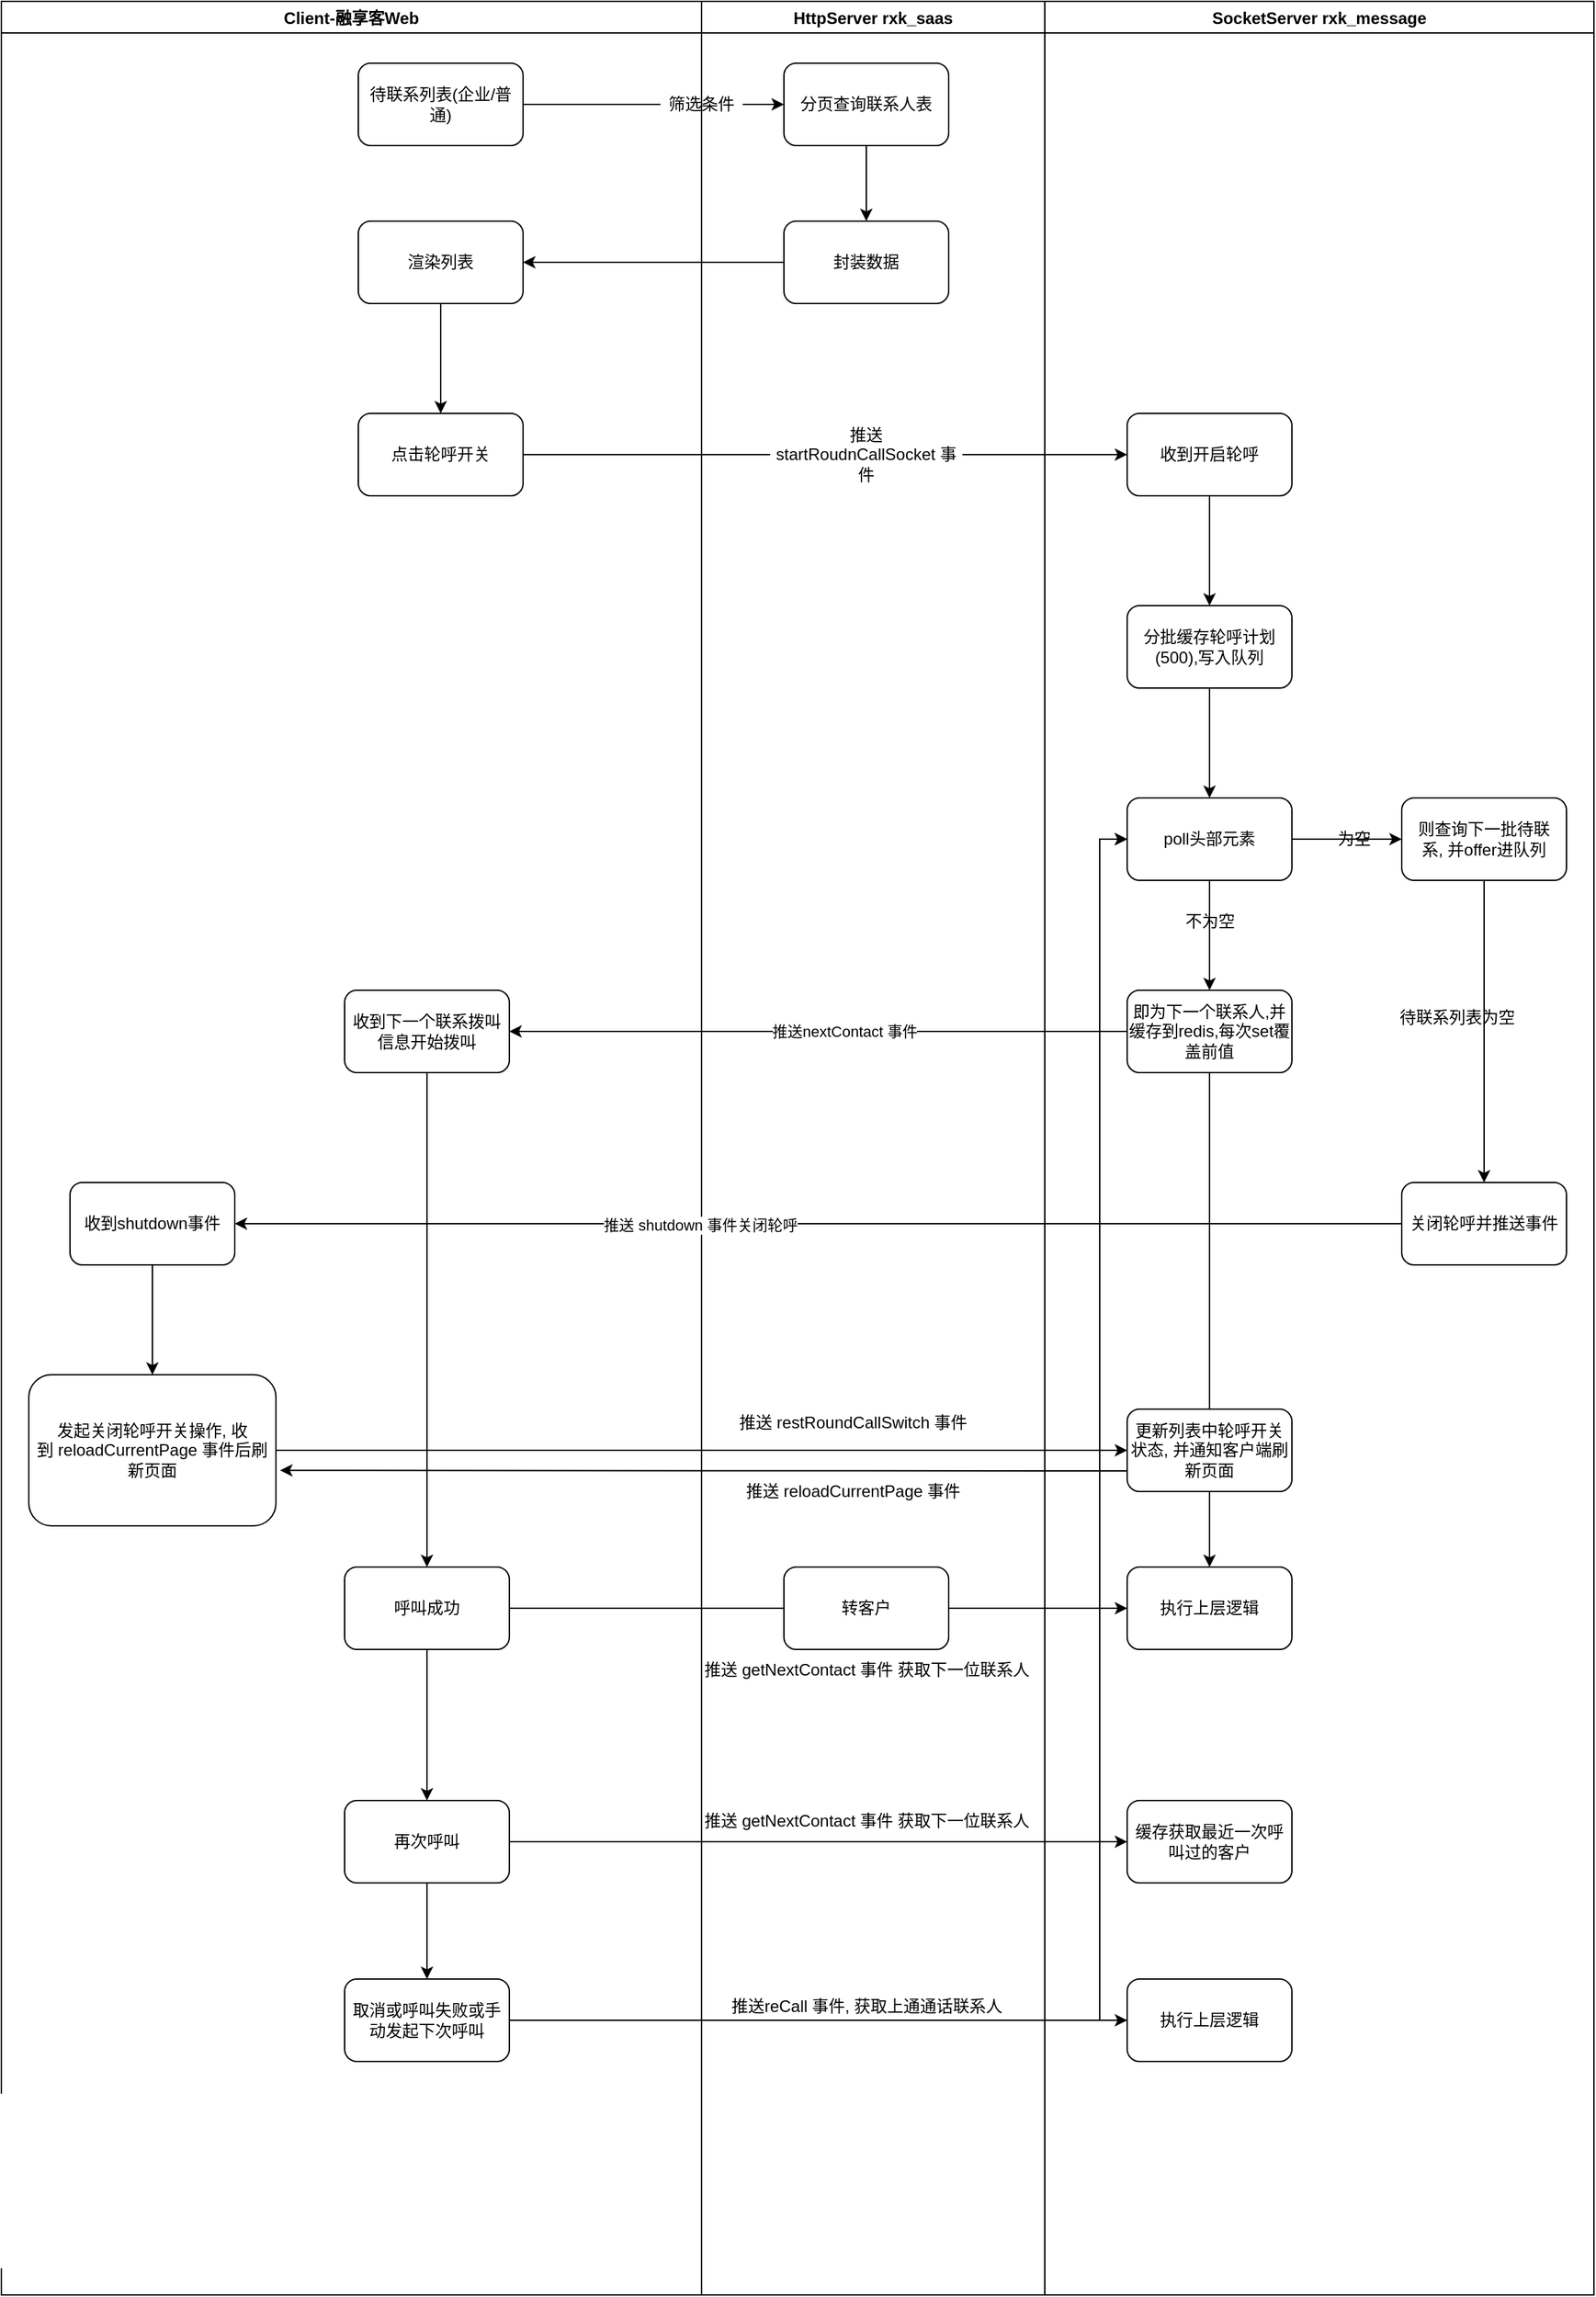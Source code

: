<mxfile version="20.3.3" type="github">
  <diagram name="Page-1" id="c7488fd3-1785-93aa-aadb-54a6760d102a">
    <mxGraphModel dx="2336" dy="698" grid="1" gridSize="10" guides="1" tooltips="1" connect="1" arrows="1" fold="1" page="1" pageScale="1" pageWidth="1100" pageHeight="850" background="none" math="0" shadow="0">
      <root>
        <mxCell id="0" />
        <mxCell id="1" parent="0" />
        <mxCell id="j-hrNfwqryrFLlmtQv2E-1" value="Client-融享客Web" style="swimlane;" vertex="1" parent="1">
          <mxGeometry x="-50" y="60" width="510" height="1670" as="geometry" />
        </mxCell>
        <mxCell id="j-hrNfwqryrFLlmtQv2E-5" value="待联系列表(企业/普通)" style="rounded=1;whiteSpace=wrap;html=1;" vertex="1" parent="j-hrNfwqryrFLlmtQv2E-1">
          <mxGeometry x="260" y="45" width="120" height="60" as="geometry" />
        </mxCell>
        <mxCell id="j-hrNfwqryrFLlmtQv2E-15" value="" style="edgeStyle=orthogonalEdgeStyle;rounded=0;orthogonalLoop=1;jettySize=auto;html=1;" edge="1" parent="j-hrNfwqryrFLlmtQv2E-1" source="j-hrNfwqryrFLlmtQv2E-12" target="j-hrNfwqryrFLlmtQv2E-14">
          <mxGeometry relative="1" as="geometry" />
        </mxCell>
        <mxCell id="j-hrNfwqryrFLlmtQv2E-12" value="渲染列表" style="whiteSpace=wrap;html=1;rounded=1;" vertex="1" parent="j-hrNfwqryrFLlmtQv2E-1">
          <mxGeometry x="260" y="160" width="120" height="60" as="geometry" />
        </mxCell>
        <mxCell id="j-hrNfwqryrFLlmtQv2E-14" value="点击轮呼开关" style="whiteSpace=wrap;html=1;rounded=1;" vertex="1" parent="j-hrNfwqryrFLlmtQv2E-1">
          <mxGeometry x="260" y="300" width="120" height="60" as="geometry" />
        </mxCell>
        <mxCell id="j-hrNfwqryrFLlmtQv2E-62" value="" style="edgeStyle=orthogonalEdgeStyle;rounded=0;orthogonalLoop=1;jettySize=auto;html=1;" edge="1" parent="j-hrNfwqryrFLlmtQv2E-1" source="j-hrNfwqryrFLlmtQv2E-32" target="j-hrNfwqryrFLlmtQv2E-61">
          <mxGeometry relative="1" as="geometry" />
        </mxCell>
        <mxCell id="j-hrNfwqryrFLlmtQv2E-32" value="收到下一个联系拨叫信息开始拨叫" style="rounded=1;whiteSpace=wrap;html=1;" vertex="1" parent="j-hrNfwqryrFLlmtQv2E-1">
          <mxGeometry x="250" y="720" width="120" height="60" as="geometry" />
        </mxCell>
        <mxCell id="j-hrNfwqryrFLlmtQv2E-54" value="" style="edgeStyle=orthogonalEdgeStyle;rounded=0;orthogonalLoop=1;jettySize=auto;html=1;" edge="1" parent="j-hrNfwqryrFLlmtQv2E-1" source="j-hrNfwqryrFLlmtQv2E-50" target="j-hrNfwqryrFLlmtQv2E-53">
          <mxGeometry relative="1" as="geometry" />
        </mxCell>
        <mxCell id="j-hrNfwqryrFLlmtQv2E-50" value="收到shutdown事件" style="rounded=1;whiteSpace=wrap;html=1;" vertex="1" parent="j-hrNfwqryrFLlmtQv2E-1">
          <mxGeometry x="50" y="860" width="120" height="60" as="geometry" />
        </mxCell>
        <mxCell id="j-hrNfwqryrFLlmtQv2E-53" value="发起关闭轮呼开关操作,&amp;nbsp;收到&amp;nbsp;&lt;span style=&quot;&quot;&gt;reloadCurrentPage&amp;nbsp;事件后刷新页面&lt;/span&gt;" style="rounded=1;whiteSpace=wrap;html=1;" vertex="1" parent="j-hrNfwqryrFLlmtQv2E-1">
          <mxGeometry x="20" y="1000" width="180" height="110" as="geometry" />
        </mxCell>
        <mxCell id="j-hrNfwqryrFLlmtQv2E-84" style="edgeStyle=orthogonalEdgeStyle;rounded=0;orthogonalLoop=1;jettySize=auto;html=1;exitX=0.5;exitY=1;exitDx=0;exitDy=0;" edge="1" parent="j-hrNfwqryrFLlmtQv2E-1" source="j-hrNfwqryrFLlmtQv2E-61" target="j-hrNfwqryrFLlmtQv2E-78">
          <mxGeometry relative="1" as="geometry" />
        </mxCell>
        <mxCell id="j-hrNfwqryrFLlmtQv2E-61" value="呼叫成功" style="rounded=1;whiteSpace=wrap;html=1;" vertex="1" parent="j-hrNfwqryrFLlmtQv2E-1">
          <mxGeometry x="250" y="1140" width="120" height="60" as="geometry" />
        </mxCell>
        <mxCell id="j-hrNfwqryrFLlmtQv2E-69" value="取消或呼叫失败或手动发起下次呼叫" style="rounded=1;whiteSpace=wrap;html=1;" vertex="1" parent="j-hrNfwqryrFLlmtQv2E-1">
          <mxGeometry x="250" y="1440" width="120" height="60" as="geometry" />
        </mxCell>
        <mxCell id="j-hrNfwqryrFLlmtQv2E-85" style="edgeStyle=orthogonalEdgeStyle;rounded=0;orthogonalLoop=1;jettySize=auto;html=1;exitX=0.5;exitY=1;exitDx=0;exitDy=0;" edge="1" parent="j-hrNfwqryrFLlmtQv2E-1" source="j-hrNfwqryrFLlmtQv2E-78" target="j-hrNfwqryrFLlmtQv2E-69">
          <mxGeometry relative="1" as="geometry" />
        </mxCell>
        <mxCell id="j-hrNfwqryrFLlmtQv2E-78" value="再次呼叫" style="rounded=1;whiteSpace=wrap;html=1;" vertex="1" parent="j-hrNfwqryrFLlmtQv2E-1">
          <mxGeometry x="250" y="1310" width="120" height="60" as="geometry" />
        </mxCell>
        <mxCell id="j-hrNfwqryrFLlmtQv2E-2" value="HttpServer rxk_saas" style="swimlane;startSize=23;" vertex="1" parent="1">
          <mxGeometry x="460" y="60" width="250" height="1670" as="geometry" />
        </mxCell>
        <mxCell id="j-hrNfwqryrFLlmtQv2E-11" value="" style="edgeStyle=orthogonalEdgeStyle;rounded=0;orthogonalLoop=1;jettySize=auto;html=1;" edge="1" parent="j-hrNfwqryrFLlmtQv2E-2" source="j-hrNfwqryrFLlmtQv2E-6" target="j-hrNfwqryrFLlmtQv2E-10">
          <mxGeometry relative="1" as="geometry" />
        </mxCell>
        <mxCell id="j-hrNfwqryrFLlmtQv2E-6" value="分页查询联系人表" style="whiteSpace=wrap;html=1;rounded=1;" vertex="1" parent="j-hrNfwqryrFLlmtQv2E-2">
          <mxGeometry x="60" y="45" width="120" height="60" as="geometry" />
        </mxCell>
        <mxCell id="j-hrNfwqryrFLlmtQv2E-10" value="封装数据" style="whiteSpace=wrap;html=1;rounded=1;" vertex="1" parent="j-hrNfwqryrFLlmtQv2E-2">
          <mxGeometry x="60" y="160" width="120" height="60" as="geometry" />
        </mxCell>
        <mxCell id="j-hrNfwqryrFLlmtQv2E-18" value="推送startRoudnCallSocket&amp;nbsp;事件" style="text;html=1;strokeColor=none;fillColor=none;align=center;verticalAlign=middle;whiteSpace=wrap;rounded=0;" vertex="1" parent="j-hrNfwqryrFLlmtQv2E-2">
          <mxGeometry x="50" y="315" width="140" height="30" as="geometry" />
        </mxCell>
        <mxCell id="j-hrNfwqryrFLlmtQv2E-59" value="推送&amp;nbsp;reloadCurrentPage&amp;nbsp;事件" style="text;html=1;align=center;verticalAlign=middle;resizable=0;points=[];autosize=1;strokeColor=none;fillColor=none;" vertex="1" parent="j-hrNfwqryrFLlmtQv2E-2">
          <mxGeometry x="20" y="1070" width="180" height="30" as="geometry" />
        </mxCell>
        <mxCell id="j-hrNfwqryrFLlmtQv2E-66" value="推送&amp;nbsp;getNextContact&amp;nbsp;事件&amp;nbsp;获取下一位联系人" style="text;html=1;align=center;verticalAlign=middle;resizable=0;points=[];autosize=1;strokeColor=none;fillColor=none;" vertex="1" parent="j-hrNfwqryrFLlmtQv2E-2">
          <mxGeometry x="-10" y="1200" width="260" height="30" as="geometry" />
        </mxCell>
        <mxCell id="j-hrNfwqryrFLlmtQv2E-75" value="推送&amp;nbsp;getNextContact&amp;nbsp;事件&amp;nbsp;获取下一位联系人" style="text;html=1;align=center;verticalAlign=middle;resizable=0;points=[];autosize=1;strokeColor=none;fillColor=none;" vertex="1" parent="j-hrNfwqryrFLlmtQv2E-2">
          <mxGeometry x="-10" y="1310" width="260" height="30" as="geometry" />
        </mxCell>
        <mxCell id="j-hrNfwqryrFLlmtQv2E-82" value="推送reCall&amp;nbsp;事件,&amp;nbsp;获取上通通话联系人" style="text;html=1;align=center;verticalAlign=middle;resizable=0;points=[];autosize=1;strokeColor=none;fillColor=none;" vertex="1" parent="j-hrNfwqryrFLlmtQv2E-2">
          <mxGeometry x="10" y="1445" width="220" height="30" as="geometry" />
        </mxCell>
        <mxCell id="j-hrNfwqryrFLlmtQv2E-87" value="推送&amp;nbsp;restRoundCallSwitch 事件" style="text;html=1;align=center;verticalAlign=middle;resizable=0;points=[];autosize=1;strokeColor=none;fillColor=none;" vertex="1" parent="j-hrNfwqryrFLlmtQv2E-2">
          <mxGeometry x="15" y="1020" width="190" height="30" as="geometry" />
        </mxCell>
        <mxCell id="j-hrNfwqryrFLlmtQv2E-3" value="SocketServer rxk_message" style="swimlane;startSize=23;" vertex="1" parent="1">
          <mxGeometry x="710" y="60" width="400" height="1670" as="geometry" />
        </mxCell>
        <mxCell id="j-hrNfwqryrFLlmtQv2E-21" value="" style="edgeStyle=orthogonalEdgeStyle;rounded=0;orthogonalLoop=1;jettySize=auto;html=1;" edge="1" parent="j-hrNfwqryrFLlmtQv2E-3" source="j-hrNfwqryrFLlmtQv2E-16" target="j-hrNfwqryrFLlmtQv2E-20">
          <mxGeometry relative="1" as="geometry" />
        </mxCell>
        <mxCell id="j-hrNfwqryrFLlmtQv2E-16" value="收到开启轮呼" style="whiteSpace=wrap;html=1;rounded=1;" vertex="1" parent="j-hrNfwqryrFLlmtQv2E-3">
          <mxGeometry x="60" y="300" width="120" height="60" as="geometry" />
        </mxCell>
        <mxCell id="j-hrNfwqryrFLlmtQv2E-23" value="" style="edgeStyle=orthogonalEdgeStyle;rounded=0;orthogonalLoop=1;jettySize=auto;html=1;" edge="1" parent="j-hrNfwqryrFLlmtQv2E-3" source="j-hrNfwqryrFLlmtQv2E-20" target="j-hrNfwqryrFLlmtQv2E-22">
          <mxGeometry relative="1" as="geometry" />
        </mxCell>
        <mxCell id="j-hrNfwqryrFLlmtQv2E-20" value="分批缓存轮呼计划(500),写入队列" style="whiteSpace=wrap;html=1;rounded=1;" vertex="1" parent="j-hrNfwqryrFLlmtQv2E-3">
          <mxGeometry x="60" y="440" width="120" height="60" as="geometry" />
        </mxCell>
        <mxCell id="j-hrNfwqryrFLlmtQv2E-28" value="" style="edgeStyle=orthogonalEdgeStyle;rounded=0;orthogonalLoop=1;jettySize=auto;html=1;" edge="1" parent="j-hrNfwqryrFLlmtQv2E-3" source="j-hrNfwqryrFLlmtQv2E-22" target="j-hrNfwqryrFLlmtQv2E-27">
          <mxGeometry relative="1" as="geometry" />
        </mxCell>
        <mxCell id="j-hrNfwqryrFLlmtQv2E-45" value="" style="edgeStyle=orthogonalEdgeStyle;rounded=0;orthogonalLoop=1;jettySize=auto;html=1;" edge="1" parent="j-hrNfwqryrFLlmtQv2E-3" source="j-hrNfwqryrFLlmtQv2E-22" target="j-hrNfwqryrFLlmtQv2E-44">
          <mxGeometry relative="1" as="geometry" />
        </mxCell>
        <mxCell id="j-hrNfwqryrFLlmtQv2E-22" value="poll头部元素" style="whiteSpace=wrap;html=1;rounded=1;" vertex="1" parent="j-hrNfwqryrFLlmtQv2E-3">
          <mxGeometry x="60" y="580" width="120" height="60" as="geometry" />
        </mxCell>
        <mxCell id="j-hrNfwqryrFLlmtQv2E-64" value="" style="edgeStyle=orthogonalEdgeStyle;rounded=0;orthogonalLoop=1;jettySize=auto;html=1;" edge="1" parent="j-hrNfwqryrFLlmtQv2E-3" source="j-hrNfwqryrFLlmtQv2E-27" target="j-hrNfwqryrFLlmtQv2E-63">
          <mxGeometry relative="1" as="geometry" />
        </mxCell>
        <mxCell id="j-hrNfwqryrFLlmtQv2E-27" value="即为下一个联系人,并缓存到redis,每次set覆盖前值" style="whiteSpace=wrap;html=1;rounded=1;" vertex="1" parent="j-hrNfwqryrFLlmtQv2E-3">
          <mxGeometry x="60" y="720" width="120" height="60" as="geometry" />
        </mxCell>
        <mxCell id="j-hrNfwqryrFLlmtQv2E-29" value="不为空" style="text;html=1;align=center;verticalAlign=middle;resizable=0;points=[];autosize=1;strokeColor=none;fillColor=none;" vertex="1" parent="j-hrNfwqryrFLlmtQv2E-3">
          <mxGeometry x="90" y="655" width="60" height="30" as="geometry" />
        </mxCell>
        <mxCell id="j-hrNfwqryrFLlmtQv2E-44" value="则查询下一批待联系,&amp;nbsp;并offer进队列" style="whiteSpace=wrap;html=1;rounded=1;" vertex="1" parent="j-hrNfwqryrFLlmtQv2E-3">
          <mxGeometry x="260" y="580" width="120" height="60" as="geometry" />
        </mxCell>
        <mxCell id="j-hrNfwqryrFLlmtQv2E-47" value="为空" style="text;html=1;align=center;verticalAlign=middle;resizable=0;points=[];autosize=1;strokeColor=none;fillColor=none;" vertex="1" parent="j-hrNfwqryrFLlmtQv2E-3">
          <mxGeometry x="200" y="595" width="50" height="30" as="geometry" />
        </mxCell>
        <mxCell id="j-hrNfwqryrFLlmtQv2E-55" value="更新列表中轮呼开关状态,&amp;nbsp;并通知客户端刷新页面" style="rounded=1;whiteSpace=wrap;html=1;" vertex="1" parent="j-hrNfwqryrFLlmtQv2E-3">
          <mxGeometry x="60" y="1025" width="120" height="60" as="geometry" />
        </mxCell>
        <mxCell id="j-hrNfwqryrFLlmtQv2E-63" value="执行上层逻辑" style="whiteSpace=wrap;html=1;rounded=1;" vertex="1" parent="j-hrNfwqryrFLlmtQv2E-3">
          <mxGeometry x="60" y="1140" width="120" height="60" as="geometry" />
        </mxCell>
        <mxCell id="j-hrNfwqryrFLlmtQv2E-76" style="edgeStyle=orthogonalEdgeStyle;rounded=0;orthogonalLoop=1;jettySize=auto;html=1;exitX=0;exitY=0.5;exitDx=0;exitDy=0;entryX=0;entryY=0.5;entryDx=0;entryDy=0;" edge="1" parent="j-hrNfwqryrFLlmtQv2E-3" source="j-hrNfwqryrFLlmtQv2E-73" target="j-hrNfwqryrFLlmtQv2E-22">
          <mxGeometry relative="1" as="geometry" />
        </mxCell>
        <mxCell id="j-hrNfwqryrFLlmtQv2E-73" value="执行上层逻辑" style="whiteSpace=wrap;html=1;rounded=1;" vertex="1" parent="j-hrNfwqryrFLlmtQv2E-3">
          <mxGeometry x="60" y="1440" width="120" height="60" as="geometry" />
        </mxCell>
        <mxCell id="j-hrNfwqryrFLlmtQv2E-77" style="edgeStyle=orthogonalEdgeStyle;rounded=0;orthogonalLoop=1;jettySize=auto;html=1;exitX=0;exitY=0.5;exitDx=0;exitDy=0;entryX=0;entryY=0.5;entryDx=0;entryDy=0;" edge="1" parent="j-hrNfwqryrFLlmtQv2E-3" source="j-hrNfwqryrFLlmtQv2E-63" target="j-hrNfwqryrFLlmtQv2E-22">
          <mxGeometry relative="1" as="geometry">
            <mxPoint x="40" y="600" as="targetPoint" />
          </mxGeometry>
        </mxCell>
        <mxCell id="j-hrNfwqryrFLlmtQv2E-80" value="缓存获取最近一次呼叫过的客户" style="whiteSpace=wrap;html=1;rounded=1;" vertex="1" parent="j-hrNfwqryrFLlmtQv2E-3">
          <mxGeometry x="60" y="1310" width="120" height="60" as="geometry" />
        </mxCell>
        <mxCell id="j-hrNfwqryrFLlmtQv2E-48" value="关闭轮呼并推送事件" style="whiteSpace=wrap;html=1;rounded=1;" vertex="1" parent="j-hrNfwqryrFLlmtQv2E-3">
          <mxGeometry x="260" y="860" width="120" height="60" as="geometry" />
        </mxCell>
        <mxCell id="j-hrNfwqryrFLlmtQv2E-49" value="" style="edgeStyle=orthogonalEdgeStyle;rounded=0;orthogonalLoop=1;jettySize=auto;html=1;" edge="1" parent="j-hrNfwqryrFLlmtQv2E-3" source="j-hrNfwqryrFLlmtQv2E-44" target="j-hrNfwqryrFLlmtQv2E-48">
          <mxGeometry relative="1" as="geometry" />
        </mxCell>
        <mxCell id="j-hrNfwqryrFLlmtQv2E-7" value="" style="edgeStyle=orthogonalEdgeStyle;rounded=0;orthogonalLoop=1;jettySize=auto;html=1;startArrow=none;" edge="1" parent="1" source="j-hrNfwqryrFLlmtQv2E-8" target="j-hrNfwqryrFLlmtQv2E-6">
          <mxGeometry relative="1" as="geometry" />
        </mxCell>
        <mxCell id="j-hrNfwqryrFLlmtQv2E-8" value="筛选条件" style="text;html=1;strokeColor=none;fillColor=none;align=center;verticalAlign=middle;whiteSpace=wrap;rounded=0;" vertex="1" parent="1">
          <mxGeometry x="430" y="120" width="60" height="30" as="geometry" />
        </mxCell>
        <mxCell id="j-hrNfwqryrFLlmtQv2E-9" value="" style="edgeStyle=orthogonalEdgeStyle;rounded=0;orthogonalLoop=1;jettySize=auto;html=1;endArrow=none;" edge="1" parent="1" source="j-hrNfwqryrFLlmtQv2E-5" target="j-hrNfwqryrFLlmtQv2E-8">
          <mxGeometry relative="1" as="geometry">
            <mxPoint x="400" y="135" as="sourcePoint" />
            <mxPoint x="520" y="135" as="targetPoint" />
          </mxGeometry>
        </mxCell>
        <mxCell id="j-hrNfwqryrFLlmtQv2E-13" style="edgeStyle=orthogonalEdgeStyle;rounded=0;orthogonalLoop=1;jettySize=auto;html=1;exitX=0;exitY=0.5;exitDx=0;exitDy=0;" edge="1" parent="1" source="j-hrNfwqryrFLlmtQv2E-10" target="j-hrNfwqryrFLlmtQv2E-12">
          <mxGeometry relative="1" as="geometry" />
        </mxCell>
        <mxCell id="j-hrNfwqryrFLlmtQv2E-17" style="edgeStyle=orthogonalEdgeStyle;rounded=0;orthogonalLoop=1;jettySize=auto;html=1;exitX=1;exitY=0.5;exitDx=0;exitDy=0;startArrow=none;" edge="1" parent="1" source="j-hrNfwqryrFLlmtQv2E-18" target="j-hrNfwqryrFLlmtQv2E-16">
          <mxGeometry relative="1" as="geometry" />
        </mxCell>
        <mxCell id="j-hrNfwqryrFLlmtQv2E-19" value="" style="edgeStyle=orthogonalEdgeStyle;rounded=0;orthogonalLoop=1;jettySize=auto;html=1;exitX=1;exitY=0.5;exitDx=0;exitDy=0;endArrow=none;" edge="1" parent="1" source="j-hrNfwqryrFLlmtQv2E-14" target="j-hrNfwqryrFLlmtQv2E-18">
          <mxGeometry relative="1" as="geometry">
            <mxPoint x="390" y="390" as="sourcePoint" />
            <mxPoint x="760" y="390" as="targetPoint" />
          </mxGeometry>
        </mxCell>
        <mxCell id="j-hrNfwqryrFLlmtQv2E-33" style="edgeStyle=orthogonalEdgeStyle;rounded=0;orthogonalLoop=1;jettySize=auto;html=1;exitX=0;exitY=0.5;exitDx=0;exitDy=0;" edge="1" parent="1" source="j-hrNfwqryrFLlmtQv2E-27" target="j-hrNfwqryrFLlmtQv2E-32">
          <mxGeometry relative="1" as="geometry" />
        </mxCell>
        <mxCell id="j-hrNfwqryrFLlmtQv2E-34" value="推送nextContact&amp;nbsp;事件" style="edgeLabel;html=1;align=center;verticalAlign=middle;resizable=0;points=[];" vertex="1" connectable="0" parent="j-hrNfwqryrFLlmtQv2E-33">
          <mxGeometry x="-0.084" y="-4" relative="1" as="geometry">
            <mxPoint y="4" as="offset" />
          </mxGeometry>
        </mxCell>
        <mxCell id="j-hrNfwqryrFLlmtQv2E-51" style="edgeStyle=orthogonalEdgeStyle;rounded=0;orthogonalLoop=1;jettySize=auto;html=1;exitX=0;exitY=0.5;exitDx=0;exitDy=0;" edge="1" parent="1" source="j-hrNfwqryrFLlmtQv2E-48" target="j-hrNfwqryrFLlmtQv2E-50">
          <mxGeometry relative="1" as="geometry" />
        </mxCell>
        <mxCell id="j-hrNfwqryrFLlmtQv2E-52" value="推送&amp;nbsp;shutdown&amp;nbsp;事件关闭轮呼" style="edgeLabel;html=1;align=center;verticalAlign=middle;resizable=0;points=[];" vertex="1" connectable="0" parent="j-hrNfwqryrFLlmtQv2E-51">
          <mxGeometry x="0.203" y="1" relative="1" as="geometry">
            <mxPoint as="offset" />
          </mxGeometry>
        </mxCell>
        <mxCell id="j-hrNfwqryrFLlmtQv2E-56" style="edgeStyle=orthogonalEdgeStyle;rounded=0;orthogonalLoop=1;jettySize=auto;html=1;exitX=1;exitY=0.5;exitDx=0;exitDy=0;entryX=0;entryY=0.5;entryDx=0;entryDy=0;" edge="1" parent="1" source="j-hrNfwqryrFLlmtQv2E-53" target="j-hrNfwqryrFLlmtQv2E-55">
          <mxGeometry relative="1" as="geometry" />
        </mxCell>
        <mxCell id="j-hrNfwqryrFLlmtQv2E-58" value="" style="endArrow=classic;html=1;rounded=0;entryX=1.017;entryY=0.633;entryDx=0;entryDy=0;entryPerimeter=0;exitX=0;exitY=0.75;exitDx=0;exitDy=0;" edge="1" parent="1" source="j-hrNfwqryrFLlmtQv2E-55" target="j-hrNfwqryrFLlmtQv2E-53">
          <mxGeometry width="50" height="50" relative="1" as="geometry">
            <mxPoint x="750" y="1130" as="sourcePoint" />
            <mxPoint x="590" y="1140" as="targetPoint" />
          </mxGeometry>
        </mxCell>
        <mxCell id="j-hrNfwqryrFLlmtQv2E-60" value="待联系列表为空" style="text;html=1;align=center;verticalAlign=middle;resizable=0;points=[];autosize=1;strokeColor=none;fillColor=none;" vertex="1" parent="1">
          <mxGeometry x="955" y="785" width="110" height="30" as="geometry" />
        </mxCell>
        <mxCell id="j-hrNfwqryrFLlmtQv2E-65" style="edgeStyle=orthogonalEdgeStyle;rounded=0;orthogonalLoop=1;jettySize=auto;html=1;exitX=1;exitY=0.5;exitDx=0;exitDy=0;" edge="1" parent="1" source="j-hrNfwqryrFLlmtQv2E-61" target="j-hrNfwqryrFLlmtQv2E-63">
          <mxGeometry relative="1" as="geometry" />
        </mxCell>
        <mxCell id="j-hrNfwqryrFLlmtQv2E-72" value="转客户" style="rounded=1;whiteSpace=wrap;html=1;" vertex="1" parent="1">
          <mxGeometry x="520" y="1200" width="120" height="60" as="geometry" />
        </mxCell>
        <mxCell id="j-hrNfwqryrFLlmtQv2E-74" style="edgeStyle=orthogonalEdgeStyle;rounded=0;orthogonalLoop=1;jettySize=auto;html=1;exitX=1;exitY=0.5;exitDx=0;exitDy=0;" edge="1" parent="1" source="j-hrNfwqryrFLlmtQv2E-69" target="j-hrNfwqryrFLlmtQv2E-73">
          <mxGeometry relative="1" as="geometry" />
        </mxCell>
        <mxCell id="j-hrNfwqryrFLlmtQv2E-81" style="edgeStyle=orthogonalEdgeStyle;rounded=0;orthogonalLoop=1;jettySize=auto;html=1;exitX=1;exitY=0.5;exitDx=0;exitDy=0;" edge="1" parent="1" source="j-hrNfwqryrFLlmtQv2E-78" target="j-hrNfwqryrFLlmtQv2E-80">
          <mxGeometry relative="1" as="geometry" />
        </mxCell>
      </root>
    </mxGraphModel>
  </diagram>
</mxfile>
